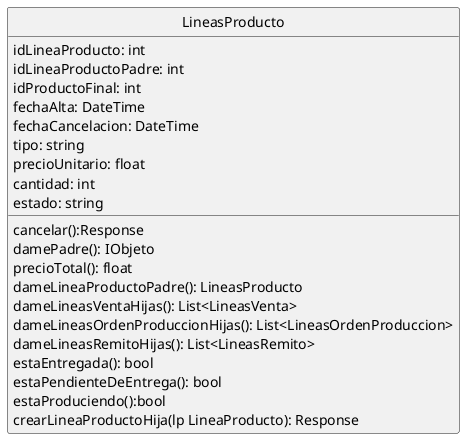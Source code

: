 @startuml LineasProducto
hide circle
class LineasProducto{
    idLineaProducto: int
    idLineaProductoPadre: int
    idProductoFinal: int
    fechaAlta: DateTime
    fechaCancelacion: DateTime
    tipo: string
    precioUnitario: float
    cantidad: int
    estado: string

    
    cancelar():Response
    damePadre(): IObjeto
    precioTotal(): float
    dameLineaProductoPadre(): LineasProducto
    dameLineasVentaHijas(): List<LineasVenta>
    dameLineasOrdenProduccionHijas(): List<LineasOrdenProduccion>
    dameLineasRemitoHijas(): List<LineasRemito>
    estaEntregada(): bool
    estaPendienteDeEntrega(): bool
    estaProduciendo():bool
    crearLineaProductoHija(lp LineaProducto): Response
}
@enduml